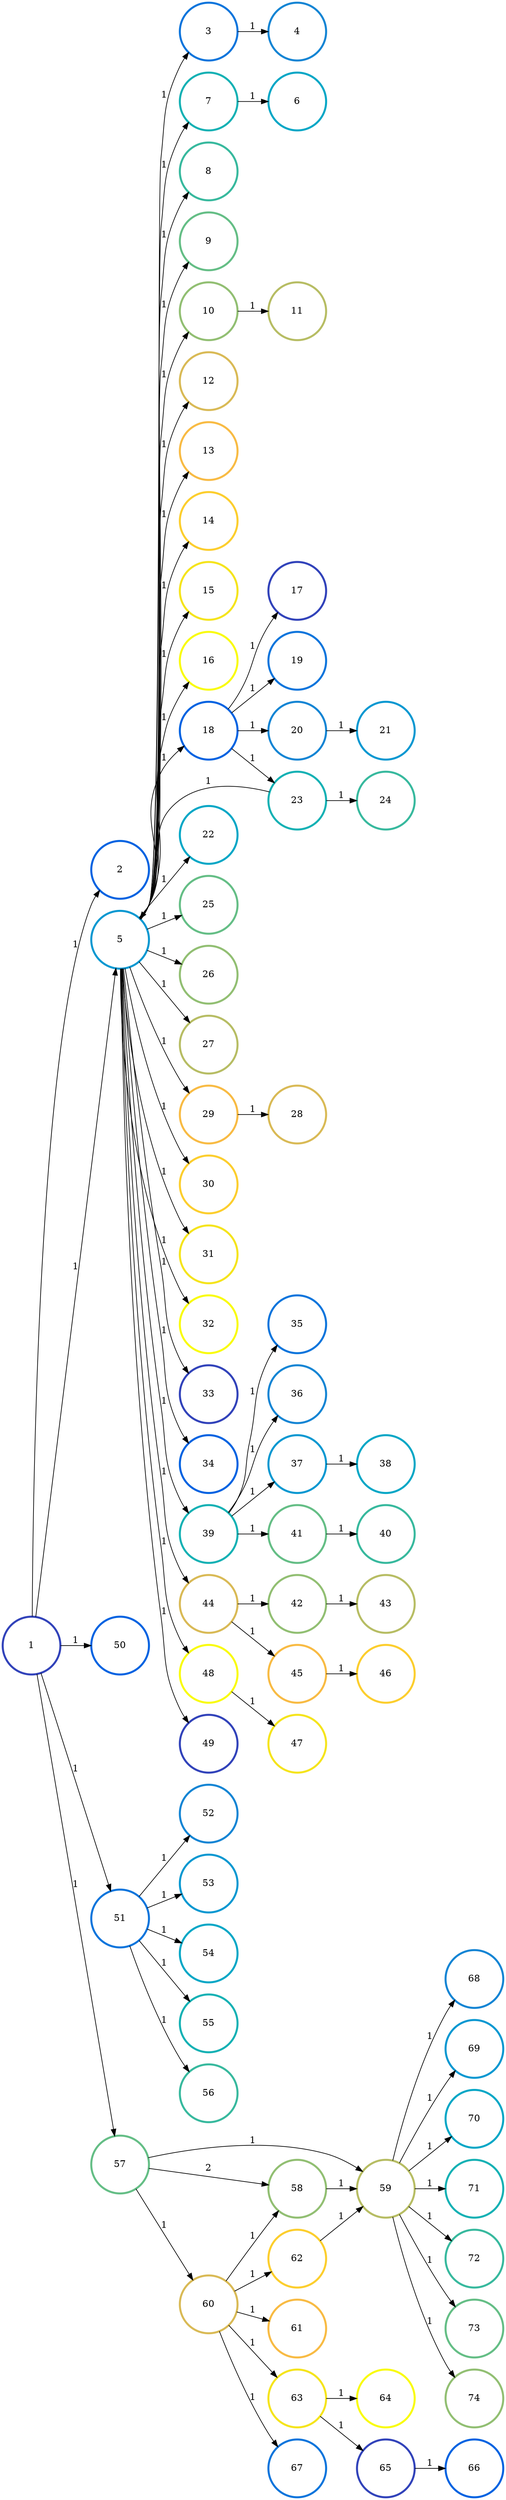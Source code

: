digraph N {
	overlap="false"
	rankdir="LR"
	0 [label="1",width=1.2,height=1.2,style="",penwidth=3,color="#3243BA"]
	1 [label="2",width=1.2,height=1.2,style="",penwidth=3,color="#0363E1"]
	2 [label="3",width=1.2,height=1.2,style="",penwidth=3,color="#0D75DC"]
	3 [label="4",width=1.2,height=1.2,style="",penwidth=3,color="#1485D4"]
	4 [label="5",width=1.2,height=1.2,style="",penwidth=3,color="#0998D1"]
	5 [label="6",width=1.2,height=1.2,style="",penwidth=3,color="#06A7C6"]
	6 [label="7",width=1.2,height=1.2,style="",penwidth=3,color="#15B1B4"]
	7 [label="8",width=1.2,height=1.2,style="",penwidth=3,color="#38B99E"]
	8 [label="9",width=1.2,height=1.2,style="",penwidth=3,color="#65BE86"]
	9 [label="10",width=1.2,height=1.2,style="",penwidth=3,color="#92BF73"]
	10 [label="11",width=1.2,height=1.2,style="",penwidth=3,color="#B7BD64"]
	11 [label="12",width=1.2,height=1.2,style="",penwidth=3,color="#D9BA56"]
	12 [label="13",width=1.2,height=1.2,style="",penwidth=3,color="#F8BB44"]
	13 [label="14",width=1.2,height=1.2,style="",penwidth=3,color="#FCCE2E"]
	14 [label="15",width=1.2,height=1.2,style="",penwidth=3,color="#F5E41D"]
	15 [label="16",width=1.2,height=1.2,style="",penwidth=3,color="#F9FB0E"]
	16 [label="17",width=1.2,height=1.2,style="",penwidth=3,color="#3243BA"]
	17 [label="18",width=1.2,height=1.2,style="",penwidth=3,color="#0363E1"]
	18 [label="19",width=1.2,height=1.2,style="",penwidth=3,color="#0D75DC"]
	19 [label="20",width=1.2,height=1.2,style="",penwidth=3,color="#1485D4"]
	20 [label="21",width=1.2,height=1.2,style="",penwidth=3,color="#0998D1"]
	21 [label="22",width=1.2,height=1.2,style="",penwidth=3,color="#06A7C6"]
	22 [label="23",width=1.2,height=1.2,style="",penwidth=3,color="#15B1B4"]
	23 [label="24",width=1.2,height=1.2,style="",penwidth=3,color="#38B99E"]
	24 [label="25",width=1.2,height=1.2,style="",penwidth=3,color="#65BE86"]
	25 [label="26",width=1.2,height=1.2,style="",penwidth=3,color="#92BF73"]
	26 [label="27",width=1.2,height=1.2,style="",penwidth=3,color="#B7BD64"]
	27 [label="28",width=1.2,height=1.2,style="",penwidth=3,color="#D9BA56"]
	28 [label="29",width=1.2,height=1.2,style="",penwidth=3,color="#F8BB44"]
	29 [label="30",width=1.2,height=1.2,style="",penwidth=3,color="#FCCE2E"]
	30 [label="31",width=1.2,height=1.2,style="",penwidth=3,color="#F5E41D"]
	31 [label="32",width=1.2,height=1.2,style="",penwidth=3,color="#F9FB0E"]
	32 [label="33",width=1.2,height=1.2,style="",penwidth=3,color="#3243BA"]
	33 [label="34",width=1.2,height=1.2,style="",penwidth=3,color="#0363E1"]
	34 [label="35",width=1.2,height=1.2,style="",penwidth=3,color="#0D75DC"]
	35 [label="36",width=1.2,height=1.2,style="",penwidth=3,color="#1485D4"]
	36 [label="37",width=1.2,height=1.2,style="",penwidth=3,color="#0998D1"]
	37 [label="38",width=1.2,height=1.2,style="",penwidth=3,color="#06A7C6"]
	38 [label="39",width=1.2,height=1.2,style="",penwidth=3,color="#15B1B4"]
	39 [label="40",width=1.2,height=1.2,style="",penwidth=3,color="#38B99E"]
	40 [label="41",width=1.2,height=1.2,style="",penwidth=3,color="#65BE86"]
	41 [label="42",width=1.2,height=1.2,style="",penwidth=3,color="#92BF73"]
	42 [label="43",width=1.2,height=1.2,style="",penwidth=3,color="#B7BD64"]
	43 [label="44",width=1.2,height=1.2,style="",penwidth=3,color="#D9BA56"]
	44 [label="45",width=1.2,height=1.2,style="",penwidth=3,color="#F8BB44"]
	45 [label="46",width=1.2,height=1.2,style="",penwidth=3,color="#FCCE2E"]
	46 [label="47",width=1.2,height=1.2,style="",penwidth=3,color="#F5E41D"]
	47 [label="48",width=1.2,height=1.2,style="",penwidth=3,color="#F9FB0E"]
	48 [label="49",width=1.2,height=1.2,style="",penwidth=3,color="#3243BA"]
	49 [label="50",width=1.2,height=1.2,style="",penwidth=3,color="#0363E1"]
	50 [label="51",width=1.2,height=1.2,style="",penwidth=3,color="#0D75DC"]
	51 [label="52",width=1.2,height=1.2,style="",penwidth=3,color="#1485D4"]
	52 [label="53",width=1.2,height=1.2,style="",penwidth=3,color="#0998D1"]
	53 [label="54",width=1.2,height=1.2,style="",penwidth=3,color="#06A7C6"]
	54 [label="55",width=1.2,height=1.2,style="",penwidth=3,color="#15B1B4"]
	55 [label="56",width=1.2,height=1.2,style="",penwidth=3,color="#38B99E"]
	56 [label="57",width=1.2,height=1.2,style="",penwidth=3,color="#65BE86"]
	57 [label="58",width=1.2,height=1.2,style="",penwidth=3,color="#92BF73"]
	58 [label="59",width=1.2,height=1.2,style="",penwidth=3,color="#B7BD64"]
	59 [label="60",width=1.2,height=1.2,style="",penwidth=3,color="#D9BA56"]
	60 [label="61",width=1.2,height=1.2,style="",penwidth=3,color="#F8BB44"]
	61 [label="62",width=1.2,height=1.2,style="",penwidth=3,color="#FCCE2E"]
	62 [label="63",width=1.2,height=1.2,style="",penwidth=3,color="#F5E41D"]
	63 [label="64",width=1.2,height=1.2,style="",penwidth=3,color="#F9FB0E"]
	64 [label="65",width=1.2,height=1.2,style="",penwidth=3,color="#3243BA"]
	65 [label="66",width=1.2,height=1.2,style="",penwidth=3,color="#0363E1"]
	66 [label="67",width=1.2,height=1.2,style="",penwidth=3,color="#0D75DC"]
	67 [label="68",width=1.2,height=1.2,style="",penwidth=3,color="#1485D4"]
	68 [label="69",width=1.2,height=1.2,style="",penwidth=3,color="#0998D1"]
	69 [label="70",width=1.2,height=1.2,style="",penwidth=3,color="#06A7C6"]
	70 [label="71",width=1.2,height=1.2,style="",penwidth=3,color="#15B1B4"]
	71 [label="72",width=1.2,height=1.2,style="",penwidth=3,color="#38B99E"]
	72 [label="73",width=1.2,height=1.2,style="",penwidth=3,color="#65BE86"]
	73 [label="74",width=1.2,height=1.2,style="",penwidth=3,color="#92BF73"]
	0 -> 1 [penwidth=1,color=black,label="1"]
	0 -> 4 [penwidth=1,color=black,label="1"]
	0 -> 49 [penwidth=1,color=black,label="1"]
	0 -> 50 [penwidth=1,color=black,label="1"]
	0 -> 56 [penwidth=1,color=black,label="1"]
	2 -> 3 [penwidth=1,color=black,label="1"]
	4 -> 2 [penwidth=1,color=black,label="1"]
	4 -> 6 [penwidth=1,color=black,label="1"]
	4 -> 7 [penwidth=1,color=black,label="1"]
	4 -> 8 [penwidth=1,color=black,label="1"]
	4 -> 9 [penwidth=1,color=black,label="1"]
	4 -> 11 [penwidth=1,color=black,label="1"]
	4 -> 12 [penwidth=1,color=black,label="1"]
	4 -> 13 [penwidth=1,color=black,label="1"]
	4 -> 14 [penwidth=1,color=black,label="1"]
	4 -> 15 [penwidth=1,color=black,label="1"]
	4 -> 17 [penwidth=1,color=black,label="1"]
	4 -> 21 [penwidth=1,color=black,label="1"]
	4 -> 24 [penwidth=1,color=black,label="1"]
	4 -> 25 [penwidth=1,color=black,label="1"]
	4 -> 26 [penwidth=1,color=black,label="1"]
	4 -> 28 [penwidth=1,color=black,label="1"]
	4 -> 29 [penwidth=1,color=black,label="1"]
	4 -> 30 [penwidth=1,color=black,label="1"]
	4 -> 31 [penwidth=1,color=black,label="1"]
	4 -> 32 [penwidth=1,color=black,label="1"]
	4 -> 33 [penwidth=1,color=black,label="1"]
	4 -> 38 [penwidth=1,color=black,label="1"]
	4 -> 43 [penwidth=1,color=black,label="1"]
	4 -> 47 [penwidth=1,color=black,label="1"]
	4 -> 48 [penwidth=1,color=black,label="1"]
	6 -> 5 [penwidth=1,color=black,label="1"]
	9 -> 10 [penwidth=1,color=black,label="1"]
	17 -> 16 [penwidth=1,color=black,label="1"]
	17 -> 18 [penwidth=1,color=black,label="1"]
	17 -> 19 [penwidth=1,color=black,label="1"]
	17 -> 22 [penwidth=1,color=black,label="1"]
	19 -> 20 [penwidth=1,color=black,label="1"]
	22 -> 4 [penwidth=1,color=black,label="1"]
	22 -> 23 [penwidth=1,color=black,label="1"]
	28 -> 27 [penwidth=1,color=black,label="1"]
	36 -> 37 [penwidth=1,color=black,label="1"]
	38 -> 34 [penwidth=1,color=black,label="1"]
	38 -> 35 [penwidth=1,color=black,label="1"]
	38 -> 36 [penwidth=1,color=black,label="1"]
	38 -> 40 [penwidth=1,color=black,label="1"]
	40 -> 39 [penwidth=1,color=black,label="1"]
	41 -> 42 [penwidth=1,color=black,label="1"]
	43 -> 41 [penwidth=1,color=black,label="1"]
	43 -> 44 [penwidth=1,color=black,label="1"]
	44 -> 45 [penwidth=1,color=black,label="1"]
	47 -> 46 [penwidth=1,color=black,label="1"]
	50 -> 51 [penwidth=1,color=black,label="1"]
	50 -> 52 [penwidth=1,color=black,label="1"]
	50 -> 53 [penwidth=1,color=black,label="1"]
	50 -> 54 [penwidth=1,color=black,label="1"]
	50 -> 55 [penwidth=1,color=black,label="1"]
	56 -> 57 [penwidth=1,color=black,label="2"]
	56 -> 58 [penwidth=1,color=black,label="1"]
	56 -> 59 [penwidth=1,color=black,label="1"]
	57 -> 58 [penwidth=1,color=black,label="1"]
	58 -> 67 [penwidth=1,color=black,label="1"]
	58 -> 68 [penwidth=1,color=black,label="1"]
	58 -> 69 [penwidth=1,color=black,label="1"]
	58 -> 70 [penwidth=1,color=black,label="1"]
	58 -> 71 [penwidth=1,color=black,label="1"]
	58 -> 72 [penwidth=1,color=black,label="1"]
	58 -> 73 [penwidth=1,color=black,label="1"]
	59 -> 57 [penwidth=1,color=black,label="1"]
	59 -> 60 [penwidth=1,color=black,label="1"]
	59 -> 61 [penwidth=1,color=black,label="1"]
	59 -> 62 [penwidth=1,color=black,label="1"]
	59 -> 66 [penwidth=1,color=black,label="1"]
	61 -> 58 [penwidth=1,color=black,label="1"]
	62 -> 63 [penwidth=1,color=black,label="1"]
	62 -> 64 [penwidth=1,color=black,label="1"]
	64 -> 65 [penwidth=1,color=black,label="1"]
}
